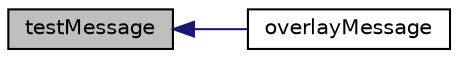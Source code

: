 digraph "testMessage"
{
  edge [fontname="Helvetica",fontsize="10",labelfontname="Helvetica",labelfontsize="10"];
  node [fontname="Helvetica",fontsize="10",shape=record];
  rankdir="LR";
  Node1 [label="testMessage",height=0.2,width=0.4,color="black", fillcolor="grey75", style="filled" fontcolor="black"];
  Node1 -> Node2 [dir="back",color="midnightblue",fontsize="10",style="solid",fontname="Helvetica"];
  Node2 [label="overlayMessage",height=0.2,width=0.4,color="black", fillcolor="white", style="filled",URL="$class_reference_expectation.html#aa7bdcfb027b6269a2a9d555c3bb03fb5"];
}
